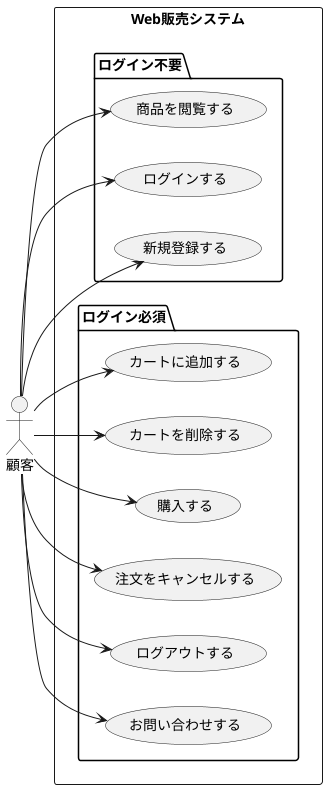 @startuml Web販売システム
left to right direction

actor 顧客

rectangle Web販売システム {
  
  package "ログイン不要" {
    usecase "商品を閲覧する" as UC_Browse
    usecase "ログインする" as UC_Login
    usecase "新規登録する" as UC_Register
  }

  package "ログイン必須" {
    usecase "カートに追加する" as UC_AddToCart
    usecase "カートを削除する" as UC_DeleteCart
    usecase "購入する" as UC_Order
    usecase "注文をキャンセルする" as UC_Cancel
    usecase "ログアウトする" as UC_Logout
    usecase "お問い合わせする" as UC_Inquiry
  }
}

顧客 --> UC_Browse
顧客 --> UC_Login
顧客 --> UC_Logout
顧客 --> UC_AddToCart
顧客 --> UC_DeleteCart
顧客 --> UC_Order
顧客 --> UC_Cancel
顧客 --> UC_Inquiry
顧客 --> UC_Register

@enduml
